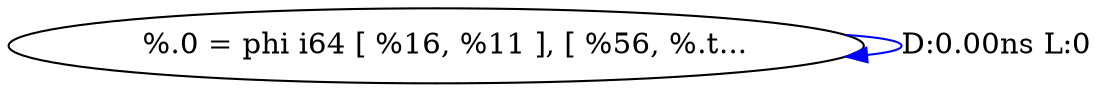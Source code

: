 digraph {
Node0x391aca0[label="  %.0 = phi i64 [ %16, %11 ], [ %56, %.t..."];
Node0x391aca0 -> Node0x391aca0[label="D:0.00ns L:0",color=blue];
}
